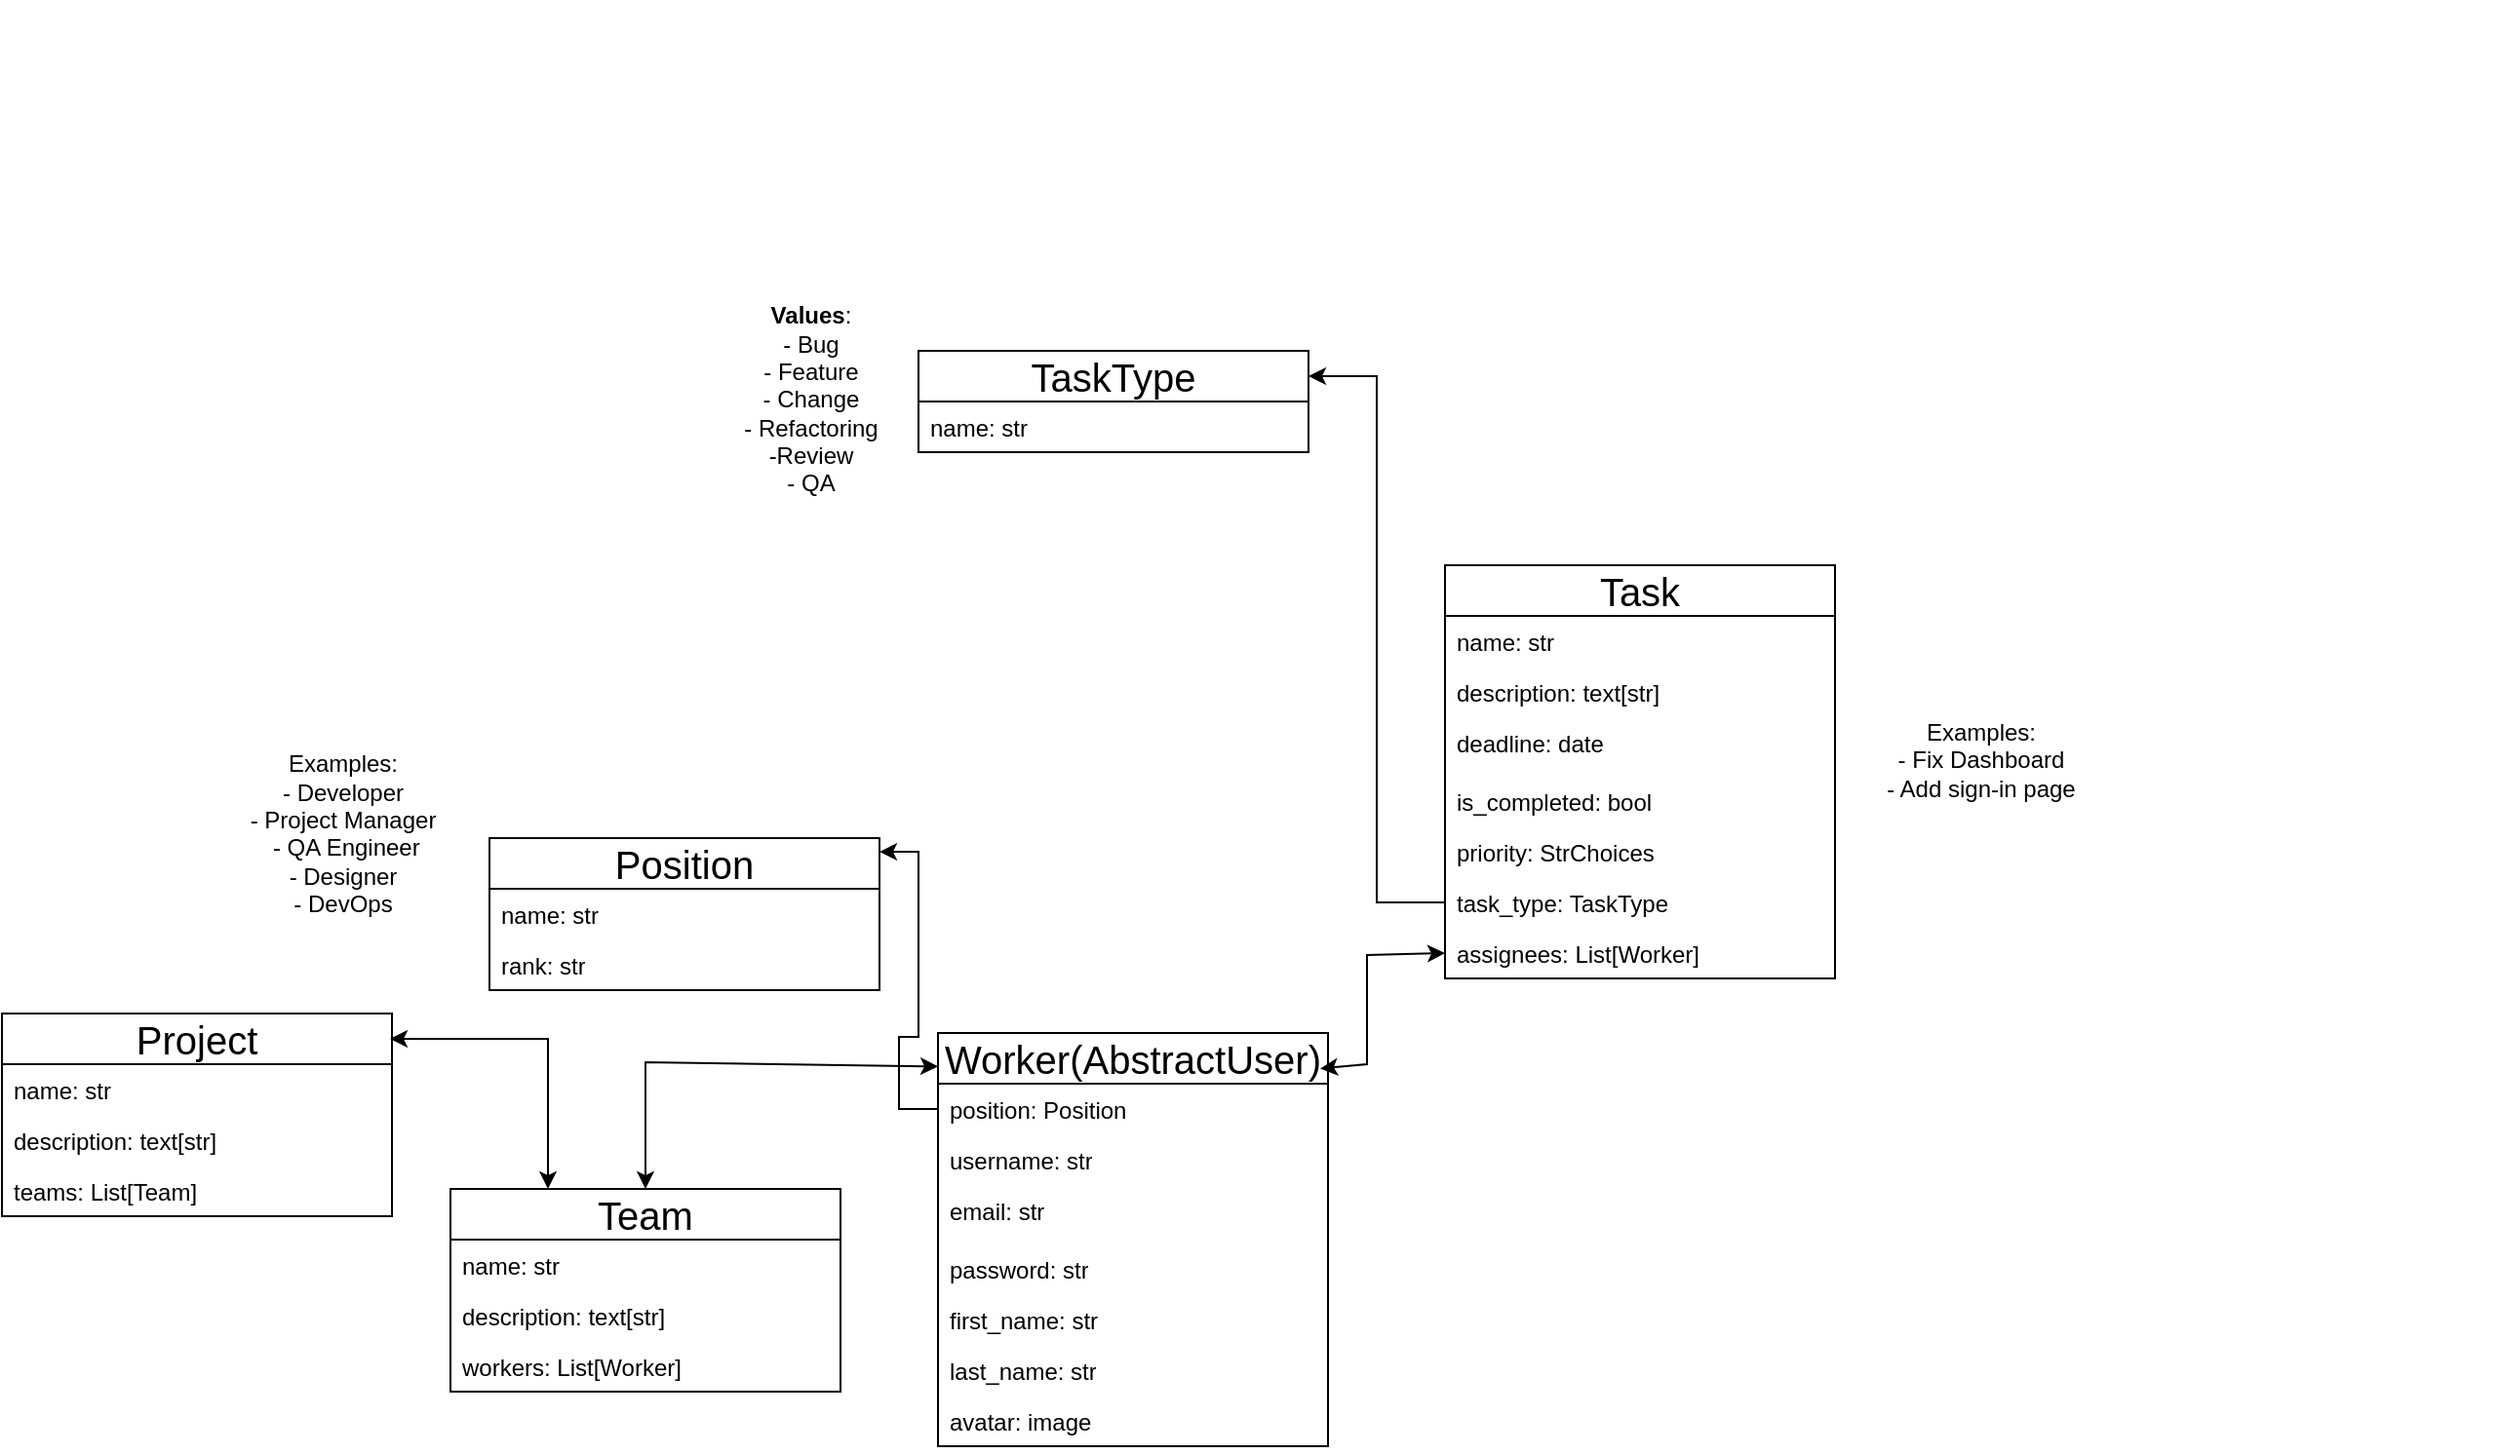 <mxfile version="27.0.9">
  <diagram name="Сторінка-1" id="DGx0S60uxOYbOebhsyBo">
    <mxGraphModel dx="2088" dy="1812" grid="1" gridSize="10" guides="1" tooltips="1" connect="1" arrows="1" fold="1" page="1" pageScale="1" pageWidth="827" pageHeight="1169" math="0" shadow="0">
      <root>
        <mxCell id="0" />
        <mxCell id="1" parent="0" />
        <mxCell id="zGgsaeXwsIE-S1t-PNdy-1" value="Task" style="swimlane;fontStyle=0;childLayout=stackLayout;horizontal=1;startSize=26;fillColor=none;horizontalStack=0;resizeParent=1;resizeParentMax=0;resizeLast=0;collapsible=1;marginBottom=0;whiteSpace=wrap;html=1;fontSize=20;" parent="1" vertex="1">
          <mxGeometry x="550" y="280" width="200" height="212" as="geometry">
            <mxRectangle x="550" y="280" width="80" height="40" as="alternateBounds" />
          </mxGeometry>
        </mxCell>
        <mxCell id="zGgsaeXwsIE-S1t-PNdy-2" value="name: str" style="text;strokeColor=none;fillColor=none;align=left;verticalAlign=top;spacingLeft=4;spacingRight=4;overflow=hidden;rotatable=0;points=[[0,0.5],[1,0.5]];portConstraint=eastwest;whiteSpace=wrap;html=1;" parent="zGgsaeXwsIE-S1t-PNdy-1" vertex="1">
          <mxGeometry y="26" width="200" height="26" as="geometry" />
        </mxCell>
        <mxCell id="zGgsaeXwsIE-S1t-PNdy-3" value="description: text[str]" style="text;strokeColor=none;fillColor=none;align=left;verticalAlign=top;spacingLeft=4;spacingRight=4;overflow=hidden;rotatable=0;points=[[0,0.5],[1,0.5]];portConstraint=eastwest;whiteSpace=wrap;html=1;" parent="zGgsaeXwsIE-S1t-PNdy-1" vertex="1">
          <mxGeometry y="52" width="200" height="26" as="geometry" />
        </mxCell>
        <mxCell id="zGgsaeXwsIE-S1t-PNdy-4" value="deadline: date" style="text;strokeColor=none;fillColor=none;align=left;verticalAlign=top;spacingLeft=4;spacingRight=4;overflow=hidden;rotatable=0;points=[[0,0.5],[1,0.5]];portConstraint=eastwest;whiteSpace=wrap;html=1;" parent="zGgsaeXwsIE-S1t-PNdy-1" vertex="1">
          <mxGeometry y="78" width="200" height="30" as="geometry" />
        </mxCell>
        <mxCell id="zGgsaeXwsIE-S1t-PNdy-8" value="is_completed: bool" style="text;strokeColor=none;fillColor=none;align=left;verticalAlign=top;spacingLeft=4;spacingRight=4;overflow=hidden;rotatable=0;points=[[0,0.5],[1,0.5]];portConstraint=eastwest;whiteSpace=wrap;html=1;" parent="zGgsaeXwsIE-S1t-PNdy-1" vertex="1">
          <mxGeometry y="108" width="200" height="26" as="geometry" />
        </mxCell>
        <mxCell id="zGgsaeXwsIE-S1t-PNdy-5" value="priority: StrChoices" style="text;strokeColor=none;fillColor=none;align=left;verticalAlign=top;spacingLeft=4;spacingRight=4;overflow=hidden;rotatable=0;points=[[0,0.5],[1,0.5]];portConstraint=eastwest;whiteSpace=wrap;html=1;" parent="zGgsaeXwsIE-S1t-PNdy-1" vertex="1">
          <mxGeometry y="134" width="200" height="26" as="geometry" />
        </mxCell>
        <mxCell id="zGgsaeXwsIE-S1t-PNdy-9" value="task_type: TaskType" style="text;strokeColor=none;fillColor=none;align=left;verticalAlign=top;spacingLeft=4;spacingRight=4;overflow=hidden;rotatable=0;points=[[0,0.5],[1,0.5]];portConstraint=eastwest;whiteSpace=wrap;html=1;" parent="zGgsaeXwsIE-S1t-PNdy-1" vertex="1">
          <mxGeometry y="160" width="200" height="26" as="geometry" />
        </mxCell>
        <mxCell id="zGgsaeXwsIE-S1t-PNdy-10" value="assignees: List[Worker]" style="text;strokeColor=none;fillColor=none;align=left;verticalAlign=top;spacingLeft=4;spacingRight=4;overflow=hidden;rotatable=0;points=[[0,0.5],[1,0.5]];portConstraint=eastwest;whiteSpace=wrap;html=1;" parent="zGgsaeXwsIE-S1t-PNdy-1" vertex="1">
          <mxGeometry y="186" width="200" height="26" as="geometry" />
        </mxCell>
        <mxCell id="zGgsaeXwsIE-S1t-PNdy-15" value="Worker(AbstractUser)" style="swimlane;fontStyle=0;childLayout=stackLayout;horizontal=1;startSize=26;fillColor=none;horizontalStack=0;resizeParent=1;resizeParentMax=0;resizeLast=0;collapsible=1;marginBottom=0;whiteSpace=wrap;html=1;fontSize=20;" parent="1" vertex="1">
          <mxGeometry x="290" y="520" width="200" height="212" as="geometry">
            <mxRectangle x="550" y="280" width="80" height="40" as="alternateBounds" />
          </mxGeometry>
        </mxCell>
        <mxCell id="zGgsaeXwsIE-S1t-PNdy-16" value="position: Position" style="text;strokeColor=none;fillColor=none;align=left;verticalAlign=top;spacingLeft=4;spacingRight=4;overflow=hidden;rotatable=0;points=[[0,0.5],[1,0.5]];portConstraint=eastwest;whiteSpace=wrap;html=1;" parent="zGgsaeXwsIE-S1t-PNdy-15" vertex="1">
          <mxGeometry y="26" width="200" height="26" as="geometry" />
        </mxCell>
        <mxCell id="zGgsaeXwsIE-S1t-PNdy-17" value="username: str" style="text;strokeColor=none;fillColor=none;align=left;verticalAlign=top;spacingLeft=4;spacingRight=4;overflow=hidden;rotatable=0;points=[[0,0.5],[1,0.5]];portConstraint=eastwest;whiteSpace=wrap;html=1;" parent="zGgsaeXwsIE-S1t-PNdy-15" vertex="1">
          <mxGeometry y="52" width="200" height="26" as="geometry" />
        </mxCell>
        <mxCell id="zGgsaeXwsIE-S1t-PNdy-18" value="email: str" style="text;strokeColor=none;fillColor=none;align=left;verticalAlign=top;spacingLeft=4;spacingRight=4;overflow=hidden;rotatable=0;points=[[0,0.5],[1,0.5]];portConstraint=eastwest;whiteSpace=wrap;html=1;" parent="zGgsaeXwsIE-S1t-PNdy-15" vertex="1">
          <mxGeometry y="78" width="200" height="30" as="geometry" />
        </mxCell>
        <mxCell id="zGgsaeXwsIE-S1t-PNdy-19" value="password: str" style="text;strokeColor=none;fillColor=none;align=left;verticalAlign=top;spacingLeft=4;spacingRight=4;overflow=hidden;rotatable=0;points=[[0,0.5],[1,0.5]];portConstraint=eastwest;whiteSpace=wrap;html=1;" parent="zGgsaeXwsIE-S1t-PNdy-15" vertex="1">
          <mxGeometry y="108" width="200" height="26" as="geometry" />
        </mxCell>
        <mxCell id="zGgsaeXwsIE-S1t-PNdy-20" value="first_name: str" style="text;strokeColor=none;fillColor=none;align=left;verticalAlign=top;spacingLeft=4;spacingRight=4;overflow=hidden;rotatable=0;points=[[0,0.5],[1,0.5]];portConstraint=eastwest;whiteSpace=wrap;html=1;" parent="zGgsaeXwsIE-S1t-PNdy-15" vertex="1">
          <mxGeometry y="134" width="200" height="26" as="geometry" />
        </mxCell>
        <mxCell id="zGgsaeXwsIE-S1t-PNdy-21" value="last_name: str" style="text;strokeColor=none;fillColor=none;align=left;verticalAlign=top;spacingLeft=4;spacingRight=4;overflow=hidden;rotatable=0;points=[[0,0.5],[1,0.5]];portConstraint=eastwest;whiteSpace=wrap;html=1;" parent="zGgsaeXwsIE-S1t-PNdy-15" vertex="1">
          <mxGeometry y="160" width="200" height="26" as="geometry" />
        </mxCell>
        <mxCell id="onjcQL5mCA4Y88tSQLYb-1" value="avatar: image" style="text;strokeColor=none;fillColor=none;align=left;verticalAlign=top;spacingLeft=4;spacingRight=4;overflow=hidden;rotatable=0;points=[[0,0.5],[1,0.5]];portConstraint=eastwest;whiteSpace=wrap;html=1;" vertex="1" parent="zGgsaeXwsIE-S1t-PNdy-15">
          <mxGeometry y="186" width="200" height="26" as="geometry" />
        </mxCell>
        <mxCell id="zGgsaeXwsIE-S1t-PNdy-24" value="TaskType" style="swimlane;fontStyle=0;childLayout=stackLayout;horizontal=1;startSize=26;fillColor=none;horizontalStack=0;resizeParent=1;resizeParentMax=0;resizeLast=0;collapsible=1;marginBottom=0;whiteSpace=wrap;html=1;fontSize=20;" parent="1" vertex="1">
          <mxGeometry x="280" y="170" width="200" height="52" as="geometry">
            <mxRectangle x="550" y="280" width="80" height="40" as="alternateBounds" />
          </mxGeometry>
        </mxCell>
        <mxCell id="zGgsaeXwsIE-S1t-PNdy-25" value="name: str" style="text;strokeColor=none;fillColor=none;align=left;verticalAlign=top;spacingLeft=4;spacingRight=4;overflow=hidden;rotatable=0;points=[[0,0.5],[1,0.5]];portConstraint=eastwest;whiteSpace=wrap;html=1;" parent="zGgsaeXwsIE-S1t-PNdy-24" vertex="1">
          <mxGeometry y="26" width="200" height="26" as="geometry" />
        </mxCell>
        <mxCell id="zGgsaeXwsIE-S1t-PNdy-31" value="" style="endArrow=classic;startArrow=classic;html=1;rounded=0;entryX=0;entryY=0.5;entryDx=0;entryDy=0;exitX=0.98;exitY=0.086;exitDx=0;exitDy=0;exitPerimeter=0;" parent="1" source="zGgsaeXwsIE-S1t-PNdy-15" target="zGgsaeXwsIE-S1t-PNdy-10" edge="1">
          <mxGeometry width="50" height="50" relative="1" as="geometry">
            <mxPoint x="510" y="540" as="sourcePoint" />
            <mxPoint x="440" y="420" as="targetPoint" />
            <Array as="points">
              <mxPoint x="510" y="536" />
              <mxPoint x="510" y="480" />
            </Array>
          </mxGeometry>
        </mxCell>
        <mxCell id="zGgsaeXwsIE-S1t-PNdy-32" style="edgeStyle=orthogonalEdgeStyle;rounded=0;orthogonalLoop=1;jettySize=auto;html=1;entryX=1;entryY=0.25;entryDx=0;entryDy=0;" parent="1" source="zGgsaeXwsIE-S1t-PNdy-9" target="zGgsaeXwsIE-S1t-PNdy-24" edge="1">
          <mxGeometry relative="1" as="geometry" />
        </mxCell>
        <mxCell id="zGgsaeXwsIE-S1t-PNdy-33" value="Position" style="swimlane;fontStyle=0;childLayout=stackLayout;horizontal=1;startSize=26;fillColor=none;horizontalStack=0;resizeParent=1;resizeParentMax=0;resizeLast=0;collapsible=1;marginBottom=0;whiteSpace=wrap;html=1;fontSize=20;" parent="1" vertex="1">
          <mxGeometry x="60" y="420" width="200" height="78" as="geometry">
            <mxRectangle x="550" y="280" width="80" height="40" as="alternateBounds" />
          </mxGeometry>
        </mxCell>
        <mxCell id="zGgsaeXwsIE-S1t-PNdy-34" value="name: str" style="text;strokeColor=none;fillColor=none;align=left;verticalAlign=top;spacingLeft=4;spacingRight=4;overflow=hidden;rotatable=0;points=[[0,0.5],[1,0.5]];portConstraint=eastwest;whiteSpace=wrap;html=1;" parent="zGgsaeXwsIE-S1t-PNdy-33" vertex="1">
          <mxGeometry y="26" width="200" height="26" as="geometry" />
        </mxCell>
        <mxCell id="zGgsaeXwsIE-S1t-PNdy-35" value="rank: str" style="text;strokeColor=none;fillColor=none;align=left;verticalAlign=top;spacingLeft=4;spacingRight=4;overflow=hidden;rotatable=0;points=[[0,0.5],[1,0.5]];portConstraint=eastwest;whiteSpace=wrap;html=1;" parent="zGgsaeXwsIE-S1t-PNdy-33" vertex="1">
          <mxGeometry y="52" width="200" height="26" as="geometry" />
        </mxCell>
        <mxCell id="zGgsaeXwsIE-S1t-PNdy-38" style="edgeStyle=orthogonalEdgeStyle;rounded=0;orthogonalLoop=1;jettySize=auto;html=1;exitX=0;exitY=0.5;exitDx=0;exitDy=0;entryX=1;entryY=0.09;entryDx=0;entryDy=0;entryPerimeter=0;" parent="1" source="zGgsaeXwsIE-S1t-PNdy-16" target="zGgsaeXwsIE-S1t-PNdy-33" edge="1">
          <mxGeometry relative="1" as="geometry" />
        </mxCell>
        <mxCell id="zGgsaeXwsIE-S1t-PNdy-39" value="Team" style="swimlane;fontStyle=0;childLayout=stackLayout;horizontal=1;startSize=26;fillColor=none;horizontalStack=0;resizeParent=1;resizeParentMax=0;resizeLast=0;collapsible=1;marginBottom=0;whiteSpace=wrap;html=1;fontSize=20;" parent="1" vertex="1">
          <mxGeometry x="40" y="600" width="200" height="104" as="geometry">
            <mxRectangle x="550" y="280" width="80" height="40" as="alternateBounds" />
          </mxGeometry>
        </mxCell>
        <mxCell id="zGgsaeXwsIE-S1t-PNdy-40" value="name: str" style="text;strokeColor=none;fillColor=none;align=left;verticalAlign=top;spacingLeft=4;spacingRight=4;overflow=hidden;rotatable=0;points=[[0,0.5],[1,0.5]];portConstraint=eastwest;whiteSpace=wrap;html=1;" parent="zGgsaeXwsIE-S1t-PNdy-39" vertex="1">
          <mxGeometry y="26" width="200" height="26" as="geometry" />
        </mxCell>
        <mxCell id="zGgsaeXwsIE-S1t-PNdy-46" value="description: text[str]" style="text;strokeColor=none;fillColor=none;align=left;verticalAlign=top;spacingLeft=4;spacingRight=4;overflow=hidden;rotatable=0;points=[[0,0.5],[1,0.5]];portConstraint=eastwest;whiteSpace=wrap;html=1;" parent="zGgsaeXwsIE-S1t-PNdy-39" vertex="1">
          <mxGeometry y="52" width="200" height="26" as="geometry" />
        </mxCell>
        <mxCell id="zGgsaeXwsIE-S1t-PNdy-41" value="workers: List[Worker]" style="text;strokeColor=none;fillColor=none;align=left;verticalAlign=top;spacingLeft=4;spacingRight=4;overflow=hidden;rotatable=0;points=[[0,0.5],[1,0.5]];portConstraint=eastwest;whiteSpace=wrap;html=1;" parent="zGgsaeXwsIE-S1t-PNdy-39" vertex="1">
          <mxGeometry y="78" width="200" height="26" as="geometry" />
        </mxCell>
        <mxCell id="zGgsaeXwsIE-S1t-PNdy-42" value="" style="endArrow=classic;startArrow=classic;html=1;rounded=0;entryX=0;entryY=0.081;entryDx=0;entryDy=0;entryPerimeter=0;exitX=0.5;exitY=0;exitDx=0;exitDy=0;" parent="1" source="zGgsaeXwsIE-S1t-PNdy-39" target="zGgsaeXwsIE-S1t-PNdy-15" edge="1">
          <mxGeometry width="50" height="50" relative="1" as="geometry">
            <mxPoint x="200" y="585" as="sourcePoint" />
            <mxPoint x="250" y="535" as="targetPoint" />
            <Array as="points">
              <mxPoint x="140" y="535" />
            </Array>
          </mxGeometry>
        </mxCell>
        <mxCell id="zGgsaeXwsIE-S1t-PNdy-43" value="Project" style="swimlane;fontStyle=0;childLayout=stackLayout;horizontal=1;startSize=26;fillColor=none;horizontalStack=0;resizeParent=1;resizeParentMax=0;resizeLast=0;collapsible=1;marginBottom=0;whiteSpace=wrap;html=1;fontSize=20;" parent="1" vertex="1">
          <mxGeometry x="-190" y="510" width="200" height="104" as="geometry">
            <mxRectangle x="550" y="280" width="80" height="40" as="alternateBounds" />
          </mxGeometry>
        </mxCell>
        <mxCell id="zGgsaeXwsIE-S1t-PNdy-44" value="name: str" style="text;strokeColor=none;fillColor=none;align=left;verticalAlign=top;spacingLeft=4;spacingRight=4;overflow=hidden;rotatable=0;points=[[0,0.5],[1,0.5]];portConstraint=eastwest;whiteSpace=wrap;html=1;" parent="zGgsaeXwsIE-S1t-PNdy-43" vertex="1">
          <mxGeometry y="26" width="200" height="26" as="geometry" />
        </mxCell>
        <mxCell id="zGgsaeXwsIE-S1t-PNdy-47" value="description: text[str]" style="text;strokeColor=none;fillColor=none;align=left;verticalAlign=top;spacingLeft=4;spacingRight=4;overflow=hidden;rotatable=0;points=[[0,0.5],[1,0.5]];portConstraint=eastwest;whiteSpace=wrap;html=1;" parent="zGgsaeXwsIE-S1t-PNdy-43" vertex="1">
          <mxGeometry y="52" width="200" height="26" as="geometry" />
        </mxCell>
        <mxCell id="zGgsaeXwsIE-S1t-PNdy-45" value="teams: List[Team]" style="text;strokeColor=none;fillColor=none;align=left;verticalAlign=top;spacingLeft=4;spacingRight=4;overflow=hidden;rotatable=0;points=[[0,0.5],[1,0.5]];portConstraint=eastwest;whiteSpace=wrap;html=1;" parent="zGgsaeXwsIE-S1t-PNdy-43" vertex="1">
          <mxGeometry y="78" width="200" height="26" as="geometry" />
        </mxCell>
        <mxCell id="zGgsaeXwsIE-S1t-PNdy-48" value="" style="endArrow=classic;startArrow=classic;html=1;rounded=0;exitX=0.995;exitY=0.125;exitDx=0;exitDy=0;exitPerimeter=0;entryX=0.25;entryY=0;entryDx=0;entryDy=0;" parent="1" source="zGgsaeXwsIE-S1t-PNdy-43" target="zGgsaeXwsIE-S1t-PNdy-39" edge="1">
          <mxGeometry width="50" height="50" relative="1" as="geometry">
            <mxPoint x="20" y="570" as="sourcePoint" />
            <mxPoint x="70" y="520" as="targetPoint" />
            <Array as="points">
              <mxPoint x="90" y="523" />
            </Array>
          </mxGeometry>
        </mxCell>
        <mxCell id="zGgsaeXwsIE-S1t-PNdy-49" value="Examples:&lt;br&gt;- Fix Dashboard&lt;br&gt;- Add sign-in page" style="text;html=1;align=center;verticalAlign=middle;whiteSpace=wrap;rounded=0;" parent="1" vertex="1">
          <mxGeometry x="560" y="290" width="530" height="180" as="geometry" />
        </mxCell>
        <mxCell id="zGgsaeXwsIE-S1t-PNdy-51" value="&lt;b&gt;Values&lt;/b&gt;:&lt;br&gt;- Bug&lt;div&gt;- Feature&lt;br&gt;- Change&lt;br&gt;- Refactoring&lt;br&gt;-Review&lt;br&gt;- QA&lt;/div&gt;" style="text;html=1;align=center;verticalAlign=middle;whiteSpace=wrap;rounded=0;" parent="1" vertex="1">
          <mxGeometry x="50" y="-10" width="350" height="410" as="geometry" />
        </mxCell>
        <mxCell id="zGgsaeXwsIE-S1t-PNdy-52" value="Examples:&lt;br&gt;- Developer&lt;br&gt;- Project Manager&lt;br&gt;&amp;nbsp;- QA Engineer&lt;br&gt;- Designer&lt;br&gt;- DevOps&lt;div&gt;&lt;br/&gt;&lt;/div&gt;" style="text;html=1;align=center;verticalAlign=middle;whiteSpace=wrap;rounded=0;" parent="1" vertex="1">
          <mxGeometry x="-150" y="410" width="270" height="30" as="geometry" />
        </mxCell>
      </root>
    </mxGraphModel>
  </diagram>
</mxfile>
